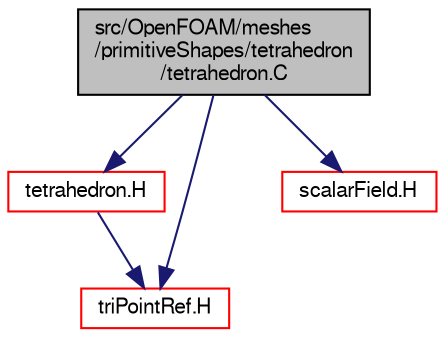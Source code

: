 digraph "src/OpenFOAM/meshes/primitiveShapes/tetrahedron/tetrahedron.C"
{
  bgcolor="transparent";
  edge [fontname="FreeSans",fontsize="10",labelfontname="FreeSans",labelfontsize="10"];
  node [fontname="FreeSans",fontsize="10",shape=record];
  Node0 [label="src/OpenFOAM/meshes\l/primitiveShapes/tetrahedron\l/tetrahedron.C",height=0.2,width=0.4,color="black", fillcolor="grey75", style="filled", fontcolor="black"];
  Node0 -> Node1 [color="midnightblue",fontsize="10",style="solid",fontname="FreeSans"];
  Node1 [label="tetrahedron.H",height=0.2,width=0.4,color="red",URL="$a12092.html"];
  Node1 -> Node101 [color="midnightblue",fontsize="10",style="solid",fontname="FreeSans"];
  Node101 [label="triPointRef.H",height=0.2,width=0.4,color="red",URL="$a12110.html"];
  Node0 -> Node101 [color="midnightblue",fontsize="10",style="solid",fontname="FreeSans"];
  Node0 -> Node141 [color="midnightblue",fontsize="10",style="solid",fontname="FreeSans"];
  Node141 [label="scalarField.H",height=0.2,width=0.4,color="red",URL="$a09656.html"];
}
